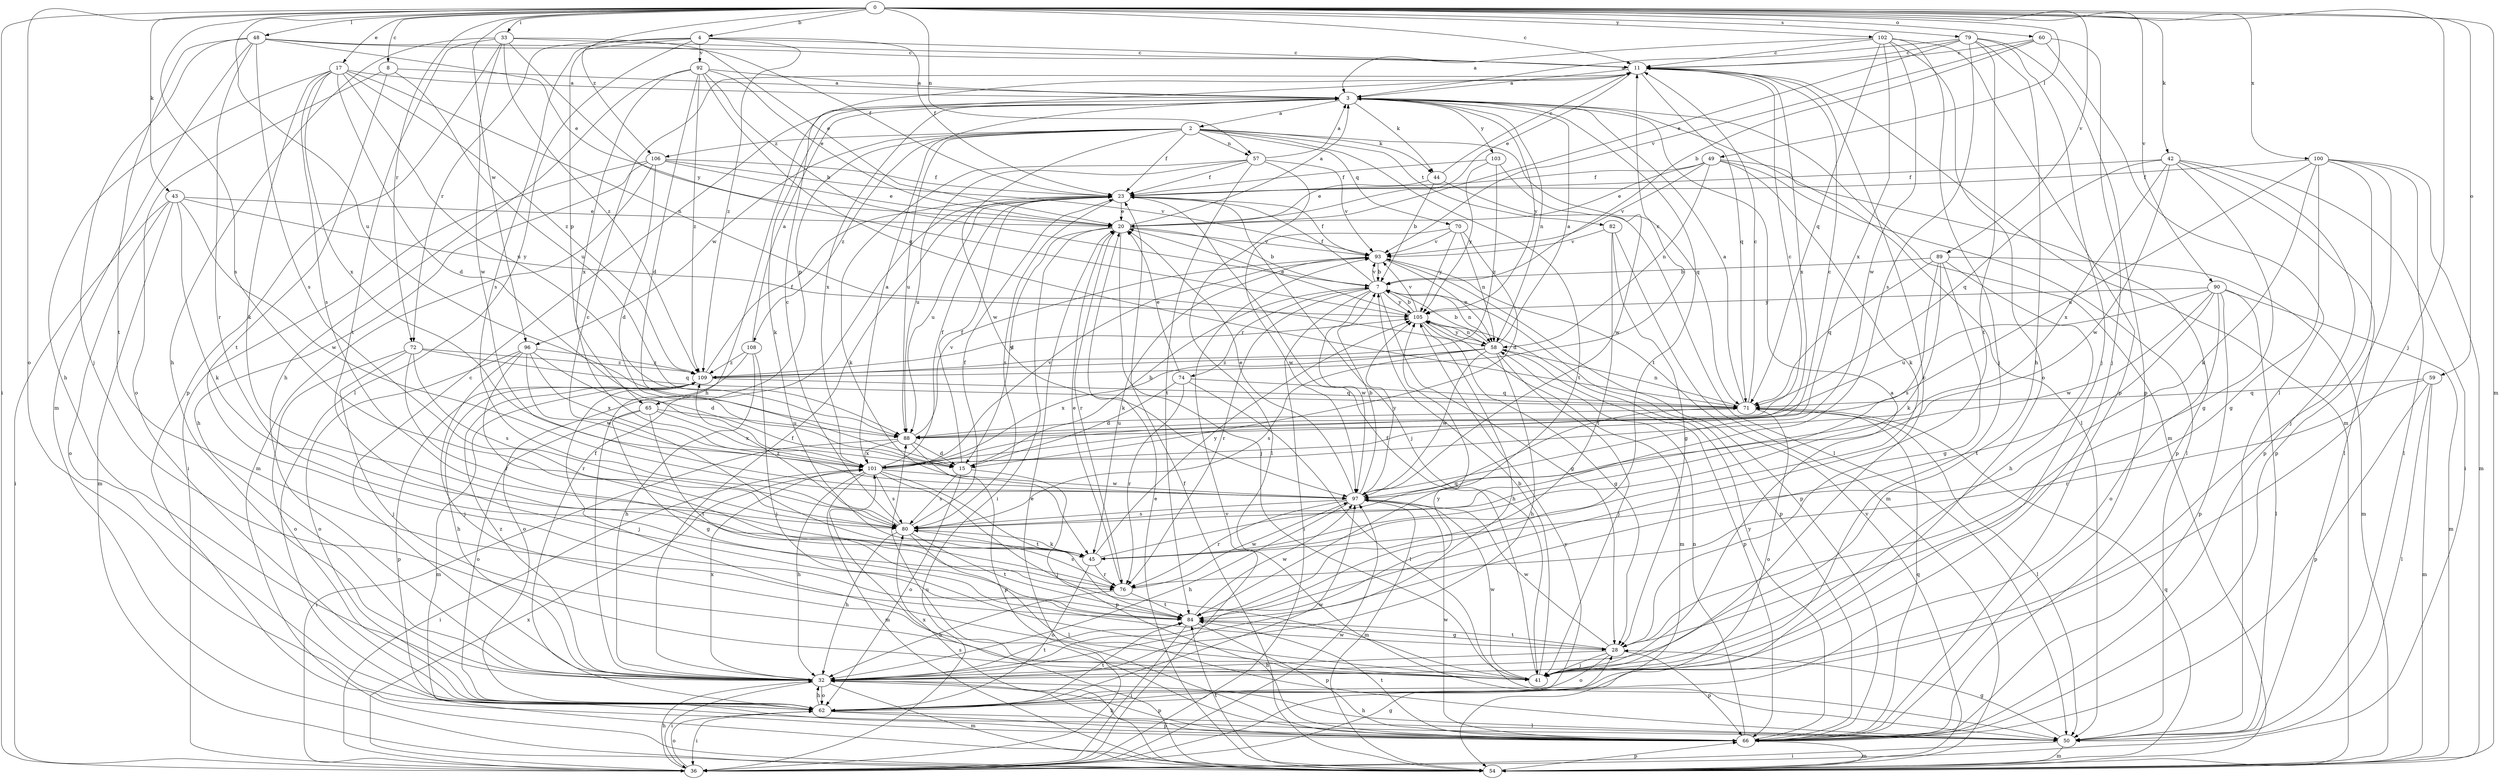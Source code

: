 strict digraph  {
0;
2;
3;
4;
7;
8;
11;
15;
17;
20;
23;
28;
32;
33;
36;
41;
42;
43;
44;
45;
48;
49;
50;
54;
57;
58;
59;
60;
62;
65;
66;
70;
71;
72;
74;
76;
79;
80;
82;
84;
88;
89;
90;
92;
93;
96;
97;
100;
101;
102;
103;
105;
106;
108;
109;
0 -> 4  [label=b];
0 -> 8  [label=c];
0 -> 11  [label=c];
0 -> 17  [label=e];
0 -> 33  [label=i];
0 -> 36  [label=i];
0 -> 41  [label=j];
0 -> 42  [label=k];
0 -> 43  [label=k];
0 -> 48  [label=l];
0 -> 49  [label=l];
0 -> 54  [label=m];
0 -> 57  [label=n];
0 -> 59  [label=o];
0 -> 60  [label=o];
0 -> 62  [label=o];
0 -> 72  [label=r];
0 -> 79  [label=s];
0 -> 80  [label=s];
0 -> 88  [label=u];
0 -> 89  [label=v];
0 -> 90  [label=v];
0 -> 96  [label=w];
0 -> 100  [label=x];
0 -> 102  [label=y];
0 -> 106  [label=z];
2 -> 23  [label=f];
2 -> 44  [label=k];
2 -> 57  [label=n];
2 -> 65  [label=p];
2 -> 70  [label=q];
2 -> 71  [label=q];
2 -> 82  [label=t];
2 -> 84  [label=t];
2 -> 88  [label=u];
2 -> 96  [label=w];
2 -> 97  [label=w];
2 -> 106  [label=z];
2 -> 108  [label=z];
3 -> 2  [label=a];
3 -> 32  [label=h];
3 -> 44  [label=k];
3 -> 45  [label=k];
3 -> 50  [label=l];
3 -> 54  [label=m];
3 -> 58  [label=n];
3 -> 84  [label=t];
3 -> 101  [label=x];
3 -> 103  [label=y];
3 -> 105  [label=y];
4 -> 11  [label=c];
4 -> 23  [label=f];
4 -> 50  [label=l];
4 -> 65  [label=p];
4 -> 72  [label=r];
4 -> 80  [label=s];
4 -> 92  [label=v];
4 -> 109  [label=z];
7 -> 23  [label=f];
7 -> 28  [label=g];
7 -> 36  [label=i];
7 -> 58  [label=n];
7 -> 66  [label=p];
7 -> 74  [label=r];
7 -> 76  [label=r];
7 -> 93  [label=v];
7 -> 97  [label=w];
7 -> 105  [label=y];
8 -> 3  [label=a];
8 -> 62  [label=o];
8 -> 84  [label=t];
8 -> 88  [label=u];
11 -> 3  [label=a];
11 -> 20  [label=e];
11 -> 54  [label=m];
11 -> 71  [label=q];
11 -> 101  [label=x];
15 -> 7  [label=b];
15 -> 23  [label=f];
15 -> 62  [label=o];
15 -> 66  [label=p];
15 -> 80  [label=s];
17 -> 3  [label=a];
17 -> 15  [label=d];
17 -> 32  [label=h];
17 -> 45  [label=k];
17 -> 58  [label=n];
17 -> 80  [label=s];
17 -> 88  [label=u];
17 -> 101  [label=x];
17 -> 109  [label=z];
20 -> 3  [label=a];
20 -> 7  [label=b];
20 -> 15  [label=d];
20 -> 36  [label=i];
20 -> 41  [label=j];
20 -> 76  [label=r];
20 -> 93  [label=v];
23 -> 20  [label=e];
23 -> 41  [label=j];
23 -> 80  [label=s];
23 -> 88  [label=u];
28 -> 32  [label=h];
28 -> 41  [label=j];
28 -> 62  [label=o];
28 -> 66  [label=p];
28 -> 84  [label=t];
28 -> 97  [label=w];
32 -> 11  [label=c];
32 -> 23  [label=f];
32 -> 36  [label=i];
32 -> 54  [label=m];
32 -> 62  [label=o];
32 -> 66  [label=p];
32 -> 84  [label=t];
32 -> 101  [label=x];
32 -> 105  [label=y];
32 -> 109  [label=z];
33 -> 11  [label=c];
33 -> 20  [label=e];
33 -> 32  [label=h];
33 -> 66  [label=p];
33 -> 84  [label=t];
33 -> 97  [label=w];
33 -> 105  [label=y];
33 -> 109  [label=z];
36 -> 20  [label=e];
36 -> 28  [label=g];
36 -> 32  [label=h];
36 -> 62  [label=o];
36 -> 93  [label=v];
36 -> 97  [label=w];
36 -> 101  [label=x];
36 -> 105  [label=y];
41 -> 3  [label=a];
41 -> 7  [label=b];
41 -> 11  [label=c];
41 -> 23  [label=f];
41 -> 97  [label=w];
42 -> 23  [label=f];
42 -> 28  [label=g];
42 -> 36  [label=i];
42 -> 50  [label=l];
42 -> 66  [label=p];
42 -> 71  [label=q];
42 -> 97  [label=w];
42 -> 101  [label=x];
43 -> 20  [label=e];
43 -> 36  [label=i];
43 -> 45  [label=k];
43 -> 54  [label=m];
43 -> 62  [label=o];
43 -> 97  [label=w];
43 -> 105  [label=y];
44 -> 7  [label=b];
44 -> 11  [label=c];
44 -> 20  [label=e];
44 -> 50  [label=l];
45 -> 11  [label=c];
45 -> 62  [label=o];
45 -> 71  [label=q];
45 -> 76  [label=r];
45 -> 105  [label=y];
48 -> 11  [label=c];
48 -> 20  [label=e];
48 -> 23  [label=f];
48 -> 41  [label=j];
48 -> 54  [label=m];
48 -> 76  [label=r];
48 -> 80  [label=s];
48 -> 84  [label=t];
49 -> 20  [label=e];
49 -> 23  [label=f];
49 -> 45  [label=k];
49 -> 50  [label=l];
49 -> 58  [label=n];
49 -> 66  [label=p];
49 -> 93  [label=v];
50 -> 28  [label=g];
50 -> 32  [label=h];
50 -> 36  [label=i];
50 -> 54  [label=m];
54 -> 20  [label=e];
54 -> 23  [label=f];
54 -> 66  [label=p];
54 -> 71  [label=q];
54 -> 80  [label=s];
54 -> 84  [label=t];
54 -> 93  [label=v];
54 -> 101  [label=x];
57 -> 3  [label=a];
57 -> 23  [label=f];
57 -> 45  [label=k];
57 -> 50  [label=l];
57 -> 84  [label=t];
57 -> 88  [label=u];
57 -> 93  [label=v];
58 -> 3  [label=a];
58 -> 7  [label=b];
58 -> 32  [label=h];
58 -> 41  [label=j];
58 -> 66  [label=p];
58 -> 80  [label=s];
58 -> 97  [label=w];
58 -> 101  [label=x];
58 -> 105  [label=y];
58 -> 109  [label=z];
59 -> 50  [label=l];
59 -> 54  [label=m];
59 -> 66  [label=p];
59 -> 71  [label=q];
59 -> 76  [label=r];
60 -> 7  [label=b];
60 -> 11  [label=c];
60 -> 41  [label=j];
60 -> 50  [label=l];
60 -> 93  [label=v];
62 -> 23  [label=f];
62 -> 32  [label=h];
62 -> 36  [label=i];
62 -> 50  [label=l];
62 -> 66  [label=p];
62 -> 84  [label=t];
62 -> 97  [label=w];
65 -> 28  [label=g];
65 -> 62  [label=o];
65 -> 84  [label=t];
65 -> 88  [label=u];
65 -> 101  [label=x];
66 -> 32  [label=h];
66 -> 54  [label=m];
66 -> 58  [label=n];
66 -> 71  [label=q];
66 -> 84  [label=t];
66 -> 88  [label=u];
66 -> 97  [label=w];
66 -> 105  [label=y];
70 -> 15  [label=d];
70 -> 58  [label=n];
70 -> 93  [label=v];
70 -> 97  [label=w];
70 -> 105  [label=y];
71 -> 3  [label=a];
71 -> 11  [label=c];
71 -> 50  [label=l];
71 -> 58  [label=n];
71 -> 62  [label=o];
71 -> 88  [label=u];
72 -> 41  [label=j];
72 -> 62  [label=o];
72 -> 71  [label=q];
72 -> 76  [label=r];
72 -> 80  [label=s];
72 -> 109  [label=z];
74 -> 15  [label=d];
74 -> 20  [label=e];
74 -> 50  [label=l];
74 -> 71  [label=q];
74 -> 76  [label=r];
76 -> 20  [label=e];
76 -> 32  [label=h];
76 -> 80  [label=s];
76 -> 84  [label=t];
76 -> 97  [label=w];
79 -> 3  [label=a];
79 -> 11  [label=c];
79 -> 20  [label=e];
79 -> 32  [label=h];
79 -> 41  [label=j];
79 -> 66  [label=p];
79 -> 80  [label=s];
79 -> 84  [label=t];
80 -> 11  [label=c];
80 -> 23  [label=f];
80 -> 32  [label=h];
80 -> 45  [label=k];
80 -> 50  [label=l];
80 -> 84  [label=t];
80 -> 109  [label=z];
82 -> 28  [label=g];
82 -> 54  [label=m];
82 -> 84  [label=t];
82 -> 93  [label=v];
84 -> 28  [label=g];
84 -> 36  [label=i];
84 -> 66  [label=p];
84 -> 97  [label=w];
88 -> 11  [label=c];
88 -> 15  [label=d];
88 -> 36  [label=i];
88 -> 66  [label=p];
88 -> 93  [label=v];
88 -> 101  [label=x];
89 -> 7  [label=b];
89 -> 28  [label=g];
89 -> 32  [label=h];
89 -> 45  [label=k];
89 -> 54  [label=m];
89 -> 71  [label=q];
89 -> 80  [label=s];
90 -> 50  [label=l];
90 -> 54  [label=m];
90 -> 62  [label=o];
90 -> 66  [label=p];
90 -> 84  [label=t];
90 -> 88  [label=u];
90 -> 97  [label=w];
90 -> 105  [label=y];
92 -> 3  [label=a];
92 -> 7  [label=b];
92 -> 15  [label=d];
92 -> 20  [label=e];
92 -> 32  [label=h];
92 -> 71  [label=q];
92 -> 101  [label=x];
92 -> 109  [label=z];
93 -> 7  [label=b];
93 -> 23  [label=f];
93 -> 45  [label=k];
93 -> 58  [label=n];
93 -> 66  [label=p];
96 -> 15  [label=d];
96 -> 41  [label=j];
96 -> 62  [label=o];
96 -> 76  [label=r];
96 -> 97  [label=w];
96 -> 101  [label=x];
96 -> 109  [label=z];
97 -> 7  [label=b];
97 -> 20  [label=e];
97 -> 32  [label=h];
97 -> 54  [label=m];
97 -> 76  [label=r];
97 -> 80  [label=s];
97 -> 105  [label=y];
100 -> 23  [label=f];
100 -> 28  [label=g];
100 -> 41  [label=j];
100 -> 45  [label=k];
100 -> 50  [label=l];
100 -> 54  [label=m];
100 -> 66  [label=p];
100 -> 88  [label=u];
101 -> 3  [label=a];
101 -> 11  [label=c];
101 -> 23  [label=f];
101 -> 32  [label=h];
101 -> 36  [label=i];
101 -> 41  [label=j];
101 -> 54  [label=m];
101 -> 80  [label=s];
101 -> 84  [label=t];
101 -> 93  [label=v];
101 -> 97  [label=w];
102 -> 3  [label=a];
102 -> 11  [label=c];
102 -> 41  [label=j];
102 -> 62  [label=o];
102 -> 66  [label=p];
102 -> 71  [label=q];
102 -> 97  [label=w];
102 -> 101  [label=x];
103 -> 23  [label=f];
103 -> 97  [label=w];
103 -> 105  [label=y];
103 -> 109  [label=z];
105 -> 7  [label=b];
105 -> 20  [label=e];
105 -> 28  [label=g];
105 -> 32  [label=h];
105 -> 54  [label=m];
105 -> 58  [label=n];
105 -> 93  [label=v];
106 -> 15  [label=d];
106 -> 20  [label=e];
106 -> 23  [label=f];
106 -> 32  [label=h];
106 -> 36  [label=i];
106 -> 54  [label=m];
106 -> 93  [label=v];
108 -> 3  [label=a];
108 -> 32  [label=h];
108 -> 41  [label=j];
108 -> 62  [label=o];
108 -> 109  [label=z];
109 -> 11  [label=c];
109 -> 23  [label=f];
109 -> 32  [label=h];
109 -> 41  [label=j];
109 -> 54  [label=m];
109 -> 66  [label=p];
109 -> 71  [label=q];
109 -> 105  [label=y];
}
